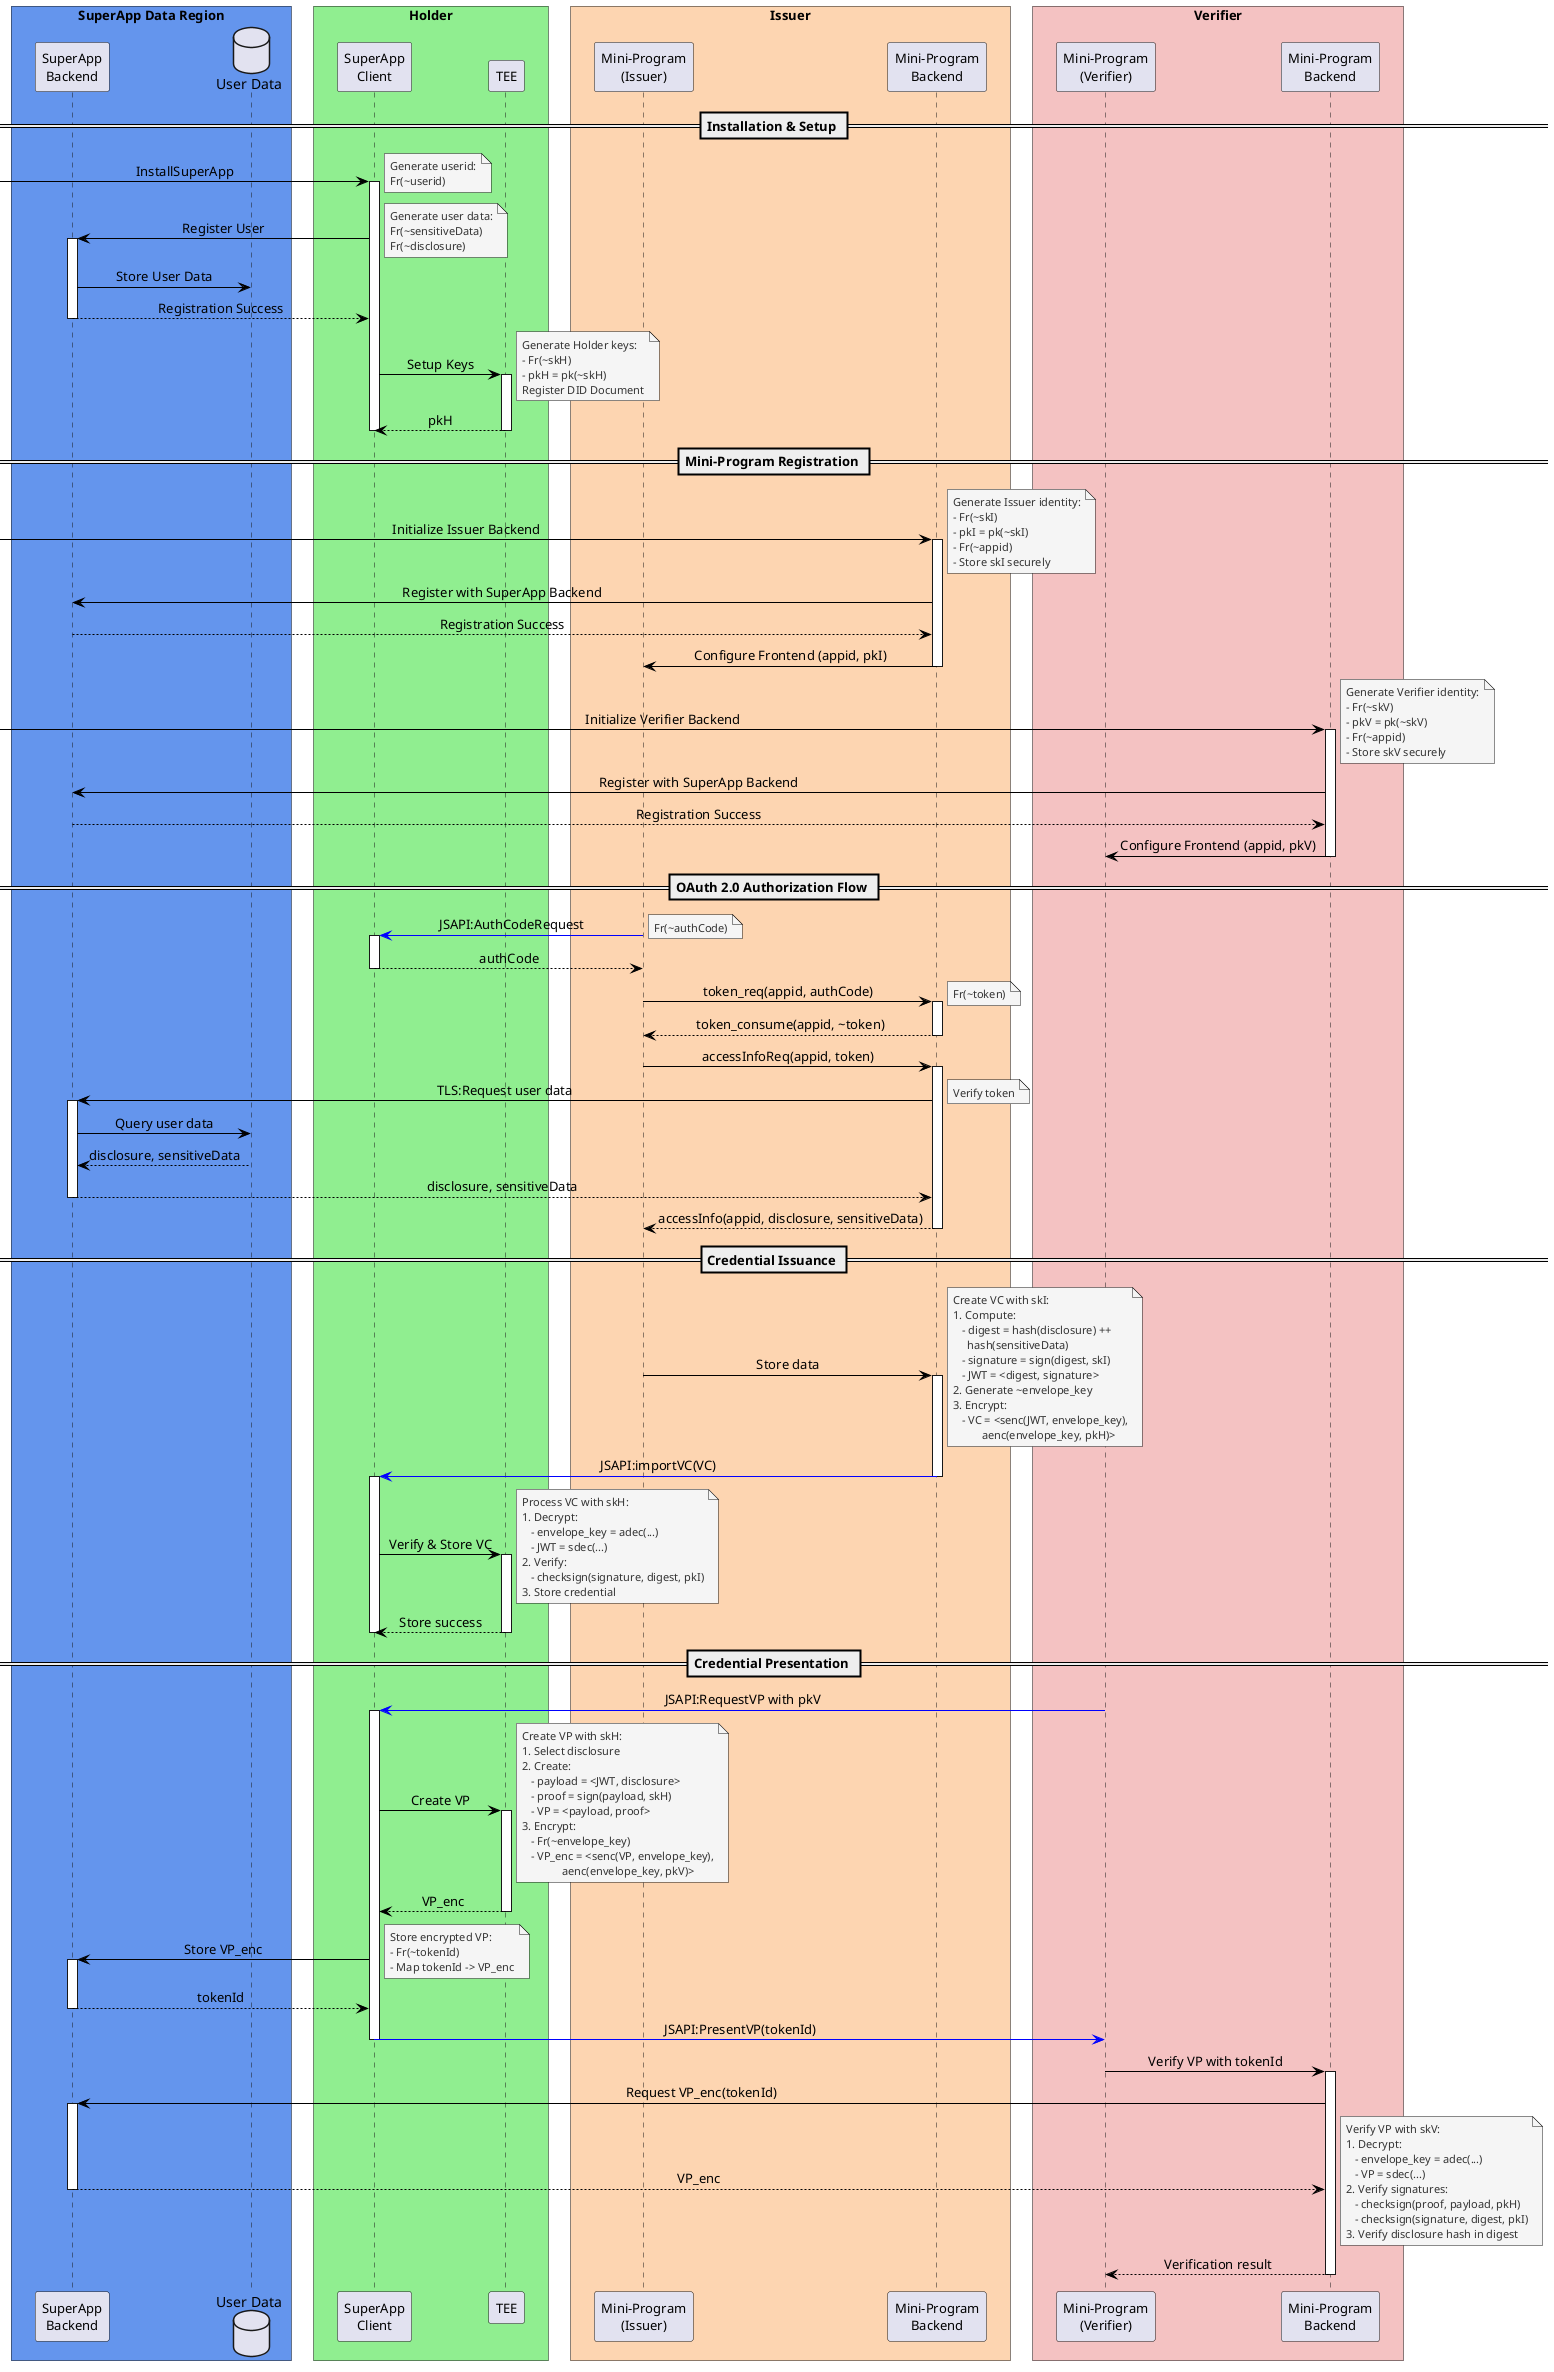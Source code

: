 @startuml

skinparam ParticipantPadding 20
skinparam BoxPadding 10
skinparam SequenceMessageAlign center

' Define styles
skinparam sequenceMessageAlign center
skinparam ArrowColor black
skinparam NoteBackgroundColor WhiteSmoke
skinparam NoteFontSize 11
skinparam ParticipantFontSize 13
skinparam ParticipantFontColor black
skinparam NoteFontColor #333333
skinparam SequenceGroupFontSize 13
skinparam SequenceGroupHeaderFontColor #333333

box "SuperApp Data Region" #6495ED
participant "SuperApp\nBackend" as SAB
database "User Data" as DB
end box

box "Holder" #lightgreen
participant "SuperApp\nClient" as SAC
participant "TEE" as TEE
end box

box "Issuer" #FDD5B1
participant "Mini-Program\n(Issuer)" as MP
participant "Mini-Program\nBackend" as MPB
end box

box "Verifier" #F4C2C2
participant "Mini-Program\n(Verifier)" as VMP
participant "Mini-Program\nBackend" as VMPB
end box

== Installation & Setup ==
[-> SAC: InstallSuperApp
activate SAC
note right: Generate userid:\nFr(~userid)
SAC -> SAB: Register User
activate SAB
note right
Generate user data:
Fr(~sensitiveData)
Fr(~disclosure)
end note
SAB -> DB: Store User Data
SAB --> SAC: Registration Success
deactivate SAB

SAC -> TEE: Setup Keys
activate TEE
note right
Generate Holder keys:
- Fr(~skH)
- pkH = pk(~skH)
Register DID Document
end note
TEE --> SAC: pkH
deactivate TEE
deactivate SAC

== Mini-Program Registration ==
[-> MPB: Initialize Issuer Backend
activate MPB
note right
Generate Issuer identity:
- Fr(~skI)
- pkI = pk(~skI)
- Fr(~appid)
- Store skI securely
end note
MPB -> SAB: Register with SuperApp Backend
SAB --> MPB: Registration Success
MPB -> MP: Configure Frontend (appid, pkI)
deactivate MPB

[-> VMPB: Initialize Verifier Backend
activate VMPB
note right
Generate Verifier identity:
- Fr(~skV)
- pkV = pk(~skV)
- Fr(~appid)
- Store skV securely
end note
VMPB -> SAB: Register with SuperApp Backend
SAB --> VMPB: Registration Success
VMPB -> VMP: Configure Frontend (appid, pkV)
deactivate VMPB

== OAuth 2.0 Authorization Flow ==
MP -[#blue]> SAC: JSAPI:AuthCodeRequest
activate SAC
note right: Fr(~authCode)
SAC --> MP: authCode
deactivate SAC

MP -> MPB: token_req(appid, authCode)
activate MPB
note right: Fr(~token)
MPB --> MP: token_consume(appid, ~token)
deactivate MPB

MP -> MPB: accessInfoReq(appid, token)
activate MPB
MPB -> SAB: TLS:Request user data
activate SAB
note right: Verify token
SAB -> DB: Query user data
DB --> SAB: disclosure, sensitiveData
SAB --> MPB: disclosure, sensitiveData
deactivate SAB
MPB --> MP: accessInfo(appid, disclosure, sensitiveData)
deactivate MPB

== Credential Issuance ==
MP -> MPB: Store data
activate MPB
note right
Create VC with skI:
1. Compute:
   - digest = hash(disclosure) ++ 
     hash(sensitiveData)
   - signature = sign(digest, skI)
   - JWT = <digest, signature>
2. Generate ~envelope_key
3. Encrypt:
   - VC = <senc(JWT, envelope_key),
          aenc(envelope_key, pkH)>
end note
MPB -[#blue]> SAC: JSAPI:importVC(VC)
deactivate MPB

activate SAC
SAC -> TEE: Verify & Store VC
activate TEE
note right
Process VC with skH:
1. Decrypt:
   - envelope_key = adec(...)
   - JWT = sdec(...)
2. Verify:
   - checksign(signature, digest, pkI)
3. Store credential
end note
TEE --> SAC: Store success
deactivate TEE
deactivate SAC

== Credential Presentation ==
VMP -[#blue]> SAC: JSAPI:RequestVP with pkV
activate SAC
SAC -> TEE: Create VP
activate TEE
note right
Create VP with skH:
1. Select disclosure
2. Create:
   - payload = <JWT, disclosure>
   - proof = sign(payload, skH)
   - VP = <payload, proof>
3. Encrypt:
   - Fr(~envelope_key)
   - VP_enc = <senc(VP, envelope_key),
              aenc(envelope_key, pkV)>
end note
TEE --> SAC: VP_enc
deactivate TEE

SAC -> SAB: Store VP_enc
activate SAB
note right
Store encrypted VP:
- Fr(~tokenId)
- Map tokenId -> VP_enc
end note
SAB --> SAC: tokenId
deactivate SAB

SAC -[#blue]> VMP: JSAPI:PresentVP(tokenId)
deactivate SAC

VMP -> VMPB: Verify VP with tokenId
activate VMPB

VMPB -> SAB: Request VP_enc(tokenId)
activate SAB
SAB --> VMPB: VP_enc
deactivate SAB

note right
Verify VP with skV:
1. Decrypt:
   - envelope_key = adec(...)
   - VP = sdec(...)
2. Verify signatures:
   - checksign(proof, payload, pkH)
   - checksign(signature, digest, pkI)
3. Verify disclosure hash in digest
end note
VMPB --> VMP: Verification result
deactivate VMPB

@enduml